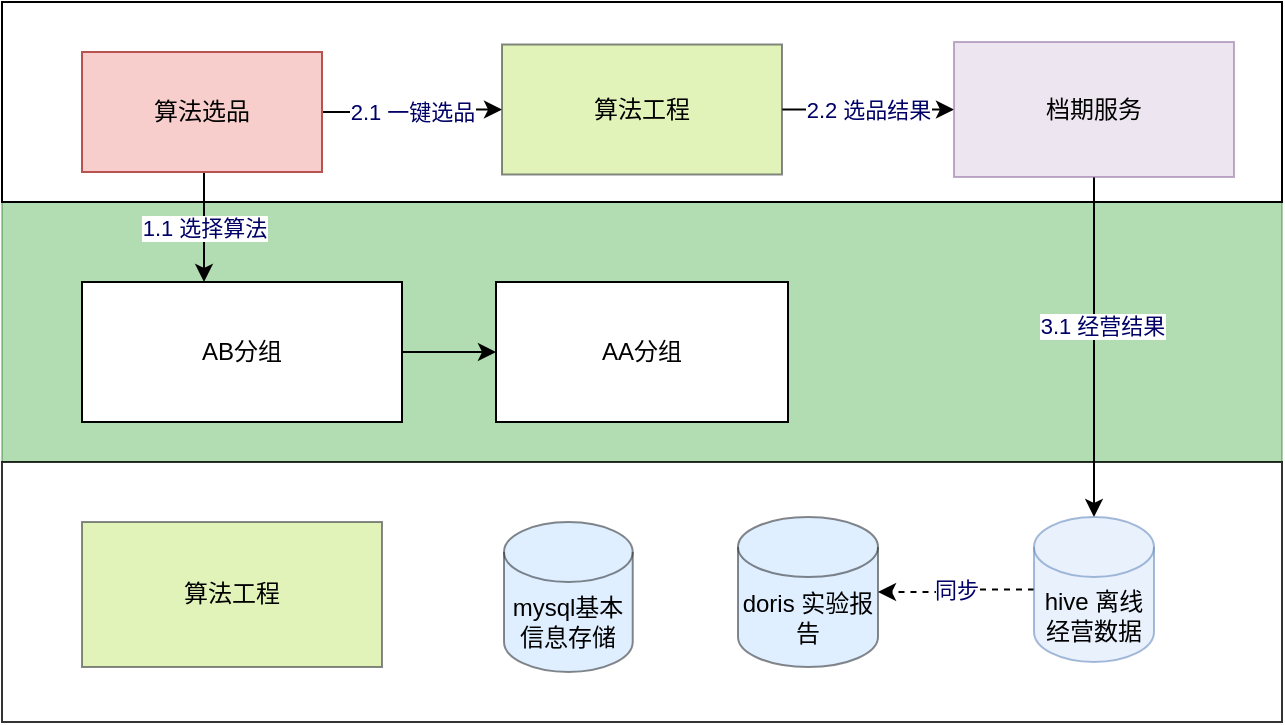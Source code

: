 <mxfile version="20.0.4" type="github">
  <diagram id="3mWRFEEBIjnrEFqmnS4C" name="Page-1">
    <mxGraphModel dx="868" dy="450" grid="1" gridSize="10" guides="1" tooltips="1" connect="1" arrows="1" fold="1" page="1" pageScale="1" pageWidth="827" pageHeight="1169" math="0" shadow="0">
      <root>
        <mxCell id="0" />
        <mxCell id="1" parent="0" />
        <mxCell id="r8A3vlsHXdQUnLTiclZJ-6" value="" style="rounded=0;whiteSpace=wrap;html=1;strokeColor=#005700;fillColor=#008a00;fontColor=#ffffff;opacity=30;" parent="1" vertex="1">
          <mxGeometry x="130" y="130" width="640" height="130" as="geometry" />
        </mxCell>
        <mxCell id="r8A3vlsHXdQUnLTiclZJ-9" value="" style="rounded=0;whiteSpace=wrap;html=1;strokeColor=#000000;fillColor=#FFFFFF;opacity=80;" parent="1" vertex="1">
          <mxGeometry x="130" y="260" width="640" height="130" as="geometry" />
        </mxCell>
        <mxCell id="r8A3vlsHXdQUnLTiclZJ-2" value="" style="rounded=0;whiteSpace=wrap;html=1;" parent="1" vertex="1">
          <mxGeometry x="130" y="30" width="640" height="100" as="geometry" />
        </mxCell>
        <mxCell id="wZRC4bZu7-sRzBami6Kx-3" value="1.1 选择算法" style="edgeStyle=orthogonalEdgeStyle;rounded=0;orthogonalLoop=1;jettySize=auto;html=1;fontColor=#000066;" edge="1" parent="1">
          <mxGeometry relative="1" as="geometry">
            <mxPoint x="231" y="115" as="sourcePoint" />
            <mxPoint x="231" y="170" as="targetPoint" />
            <Array as="points">
              <mxPoint x="231" y="140" />
              <mxPoint x="231" y="140" />
            </Array>
          </mxGeometry>
        </mxCell>
        <mxCell id="wZRC4bZu7-sRzBami6Kx-5" value="2.1 一键选品" style="edgeStyle=orthogonalEdgeStyle;rounded=0;orthogonalLoop=1;jettySize=auto;html=1;fontColor=#000066;" edge="1" parent="1" source="r8A3vlsHXdQUnLTiclZJ-4" target="wZRC4bZu7-sRzBami6Kx-2">
          <mxGeometry relative="1" as="geometry" />
        </mxCell>
        <mxCell id="r8A3vlsHXdQUnLTiclZJ-4" value="算法选品" style="rounded=0;whiteSpace=wrap;html=1;fillColor=#f8cecc;strokeColor=#b85450;" parent="1" vertex="1">
          <mxGeometry x="170" y="55" width="120" height="60" as="geometry" />
        </mxCell>
        <mxCell id="wZRC4bZu7-sRzBami6Kx-4" style="edgeStyle=orthogonalEdgeStyle;rounded=0;orthogonalLoop=1;jettySize=auto;html=1;fontColor=#000066;" edge="1" parent="1" source="r8A3vlsHXdQUnLTiclZJ-7" target="r8A3vlsHXdQUnLTiclZJ-8">
          <mxGeometry relative="1" as="geometry" />
        </mxCell>
        <mxCell id="r8A3vlsHXdQUnLTiclZJ-7" value="AB分组" style="rounded=0;whiteSpace=wrap;html=1;fillColor=#FFFFFF;strokeColor=#000000;" parent="1" vertex="1">
          <mxGeometry x="170" y="170" width="160" height="70" as="geometry" />
        </mxCell>
        <mxCell id="r8A3vlsHXdQUnLTiclZJ-8" value="AA分组" style="rounded=0;whiteSpace=wrap;html=1;strokeColor=#000000;fillColor=#FFFFFF;" parent="1" vertex="1">
          <mxGeometry x="377" y="170" width="146" height="70" as="geometry" />
        </mxCell>
        <mxCell id="wZRC4bZu7-sRzBami6Kx-1" value="算法工程" style="rounded=0;whiteSpace=wrap;html=1;opacity=60;fillColor=#cdeb8b;strokeColor=#36393d;" vertex="1" parent="1">
          <mxGeometry x="170" y="290" width="150" height="72.5" as="geometry" />
        </mxCell>
        <mxCell id="wZRC4bZu7-sRzBami6Kx-9" value="2.2 选品结果" style="edgeStyle=orthogonalEdgeStyle;rounded=0;orthogonalLoop=1;jettySize=auto;html=1;fontColor=#000066;" edge="1" parent="1" source="wZRC4bZu7-sRzBami6Kx-2" target="wZRC4bZu7-sRzBami6Kx-8">
          <mxGeometry relative="1" as="geometry" />
        </mxCell>
        <mxCell id="wZRC4bZu7-sRzBami6Kx-2" value="算法工程" style="rounded=0;whiteSpace=wrap;html=1;opacity=60;fillColor=#cdeb8b;strokeColor=#36393d;" vertex="1" parent="1">
          <mxGeometry x="380" y="51.25" width="140" height="65" as="geometry" />
        </mxCell>
        <mxCell id="wZRC4bZu7-sRzBami6Kx-6" value="mysql基本信息存储" style="shape=cylinder3;whiteSpace=wrap;html=1;boundedLbl=1;backgroundOutline=1;size=15;opacity=60;fillColor=#cce5ff;strokeColor=#36393d;" vertex="1" parent="1">
          <mxGeometry x="381" y="290" width="64.37" height="75" as="geometry" />
        </mxCell>
        <mxCell id="wZRC4bZu7-sRzBami6Kx-7" value="doris 实验报告" style="shape=cylinder3;whiteSpace=wrap;html=1;boundedLbl=1;backgroundOutline=1;size=15;opacity=60;fillColor=#cce5ff;strokeColor=#36393d;" vertex="1" parent="1">
          <mxGeometry x="498" y="287.5" width="70" height="75" as="geometry" />
        </mxCell>
        <mxCell id="wZRC4bZu7-sRzBami6Kx-11" style="edgeStyle=orthogonalEdgeStyle;rounded=0;orthogonalLoop=1;jettySize=auto;html=1;fontColor=#000066;" edge="1" parent="1" source="wZRC4bZu7-sRzBami6Kx-8" target="wZRC4bZu7-sRzBami6Kx-10">
          <mxGeometry relative="1" as="geometry" />
        </mxCell>
        <mxCell id="wZRC4bZu7-sRzBami6Kx-13" value="3.1 经营结果" style="edgeLabel;html=1;align=center;verticalAlign=middle;resizable=0;points=[];fontColor=#000066;" vertex="1" connectable="0" parent="wZRC4bZu7-sRzBami6Kx-11">
          <mxGeometry x="-0.123" y="4" relative="1" as="geometry">
            <mxPoint as="offset" />
          </mxGeometry>
        </mxCell>
        <mxCell id="wZRC4bZu7-sRzBami6Kx-8" value="档期服务" style="rounded=0;whiteSpace=wrap;html=1;opacity=60;fillColor=#e1d5e7;strokeColor=#9673a6;" vertex="1" parent="1">
          <mxGeometry x="606" y="50" width="140" height="67.5" as="geometry" />
        </mxCell>
        <mxCell id="wZRC4bZu7-sRzBami6Kx-12" value="同步" style="edgeStyle=orthogonalEdgeStyle;rounded=0;orthogonalLoop=1;jettySize=auto;html=1;entryX=1;entryY=0.5;entryDx=0;entryDy=0;entryPerimeter=0;fontColor=#000066;dashed=1;" edge="1" parent="1" source="wZRC4bZu7-sRzBami6Kx-10" target="wZRC4bZu7-sRzBami6Kx-7">
          <mxGeometry relative="1" as="geometry" />
        </mxCell>
        <mxCell id="wZRC4bZu7-sRzBami6Kx-10" value="hive 离线经营数据" style="shape=cylinder3;whiteSpace=wrap;html=1;boundedLbl=1;backgroundOutline=1;size=15;opacity=60;fillColor=#dae8fc;strokeColor=#6c8ebf;" vertex="1" parent="1">
          <mxGeometry x="646" y="287.5" width="60" height="72.5" as="geometry" />
        </mxCell>
      </root>
    </mxGraphModel>
  </diagram>
</mxfile>

